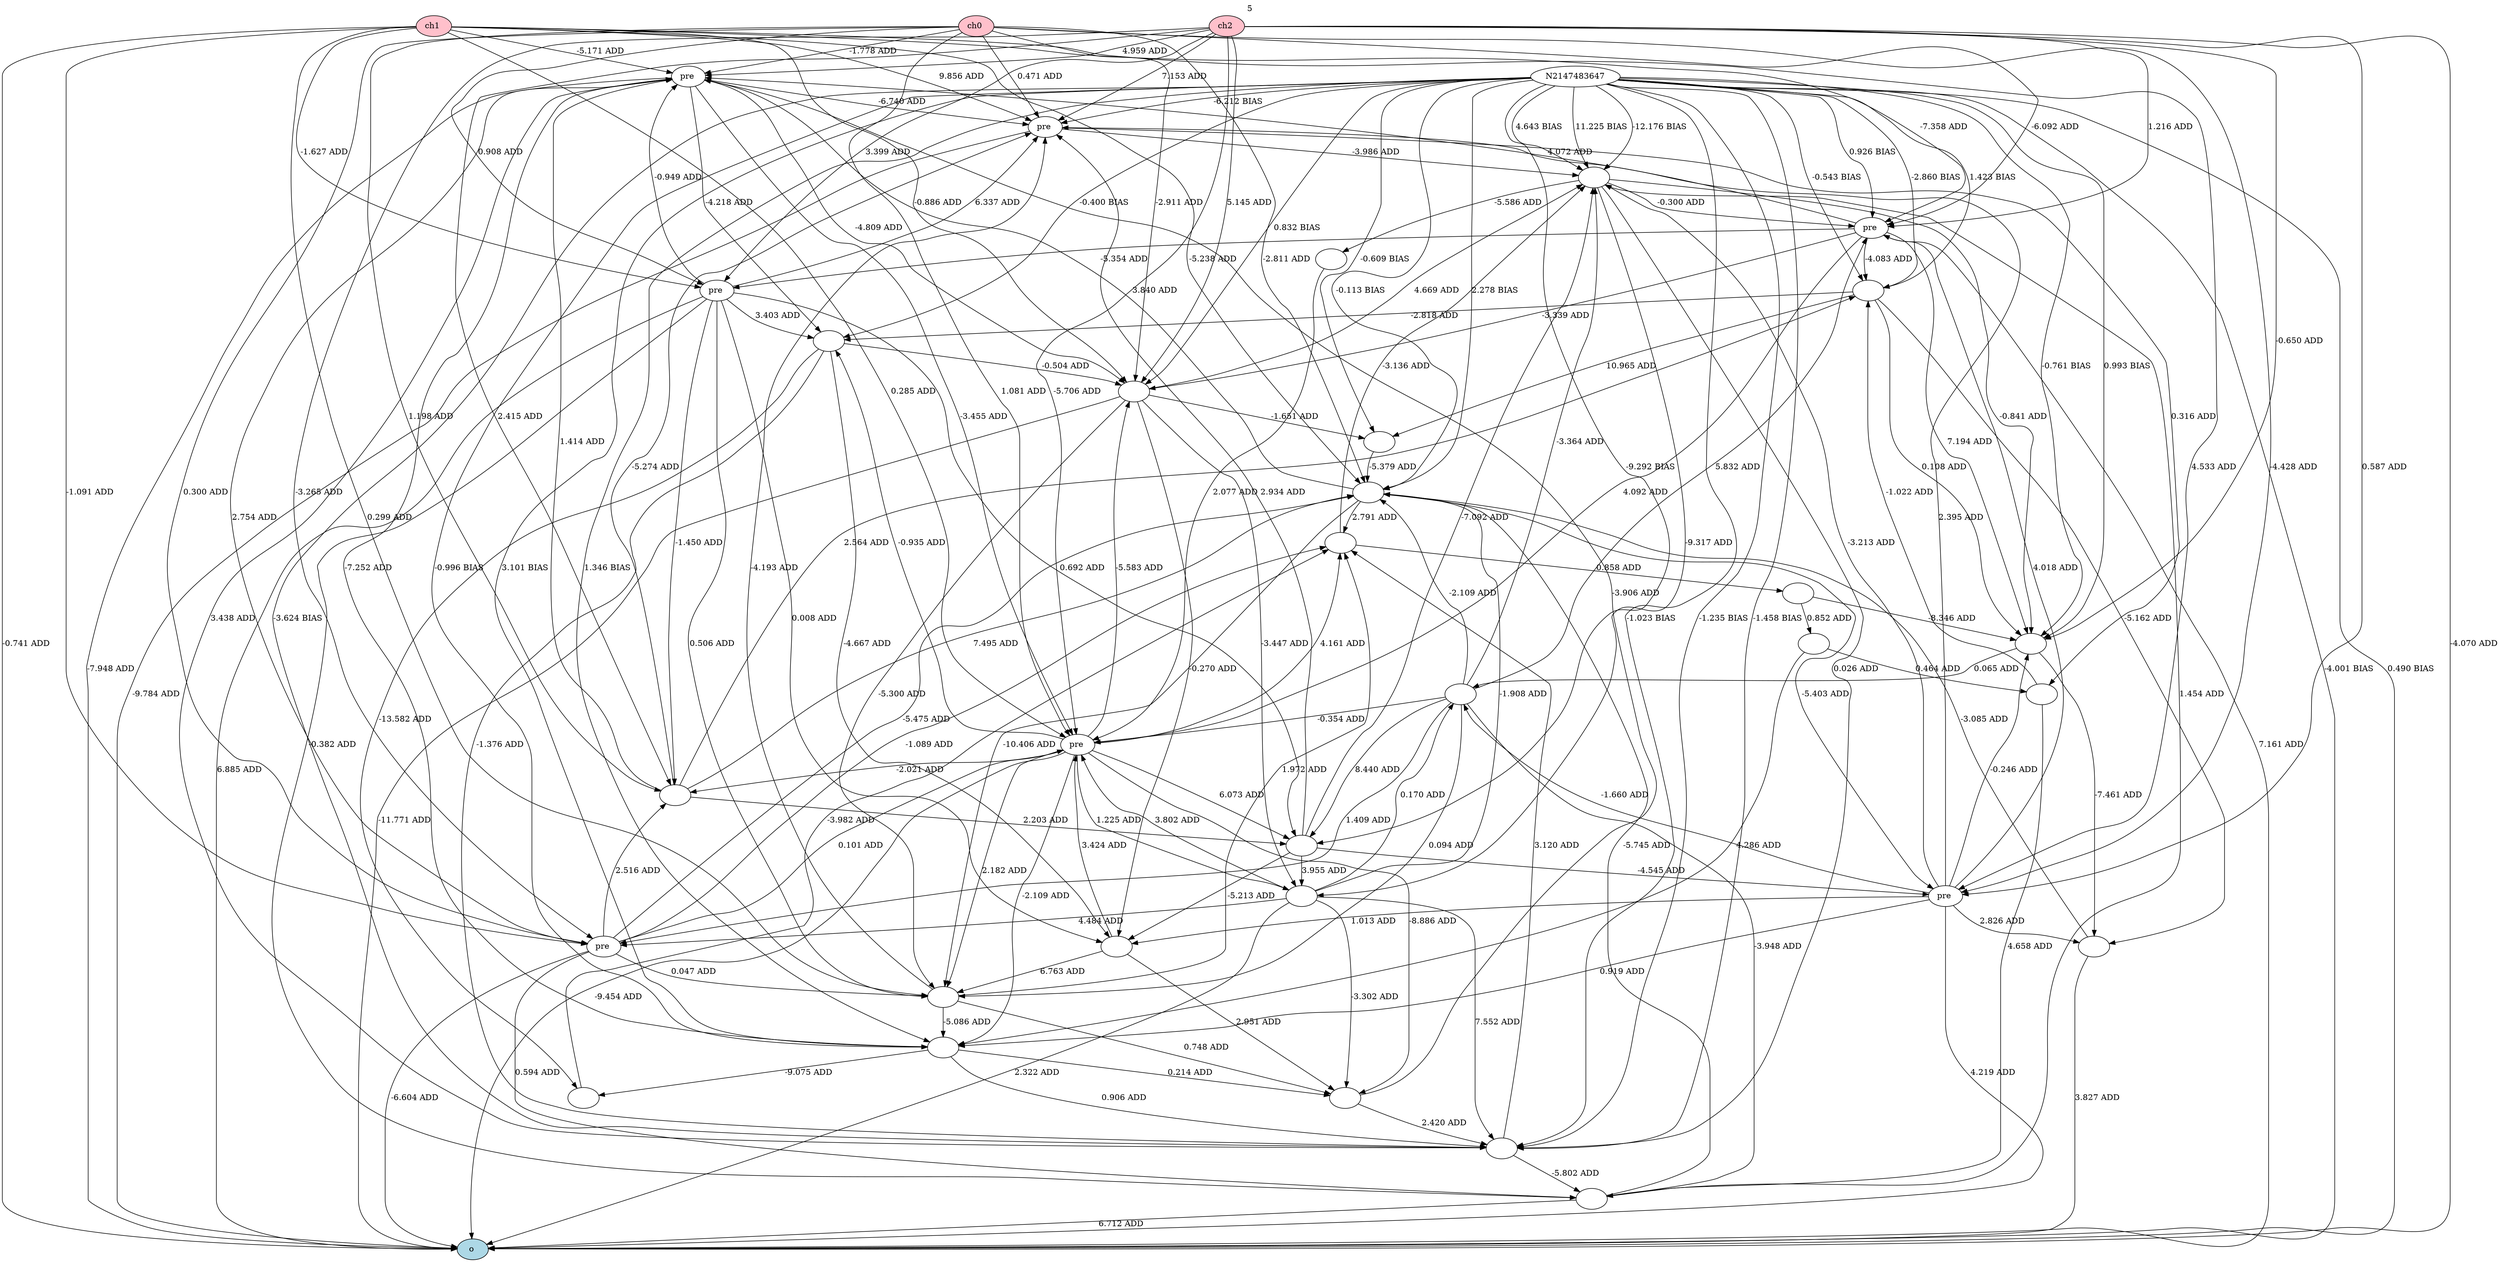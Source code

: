 digraph g {
graph [overlap="false"];
N8 -> N2 [label="-1.778 ADD"];
N8 -> N3 [label="0.908 ADD"];
N8 -> N4 [label="-6.092 ADD"];
N8 -> N6 [label="0.471 ADD"];
N8 -> N1 [label="1.081 ADD"];
N8 -> N5 [label="-4.428 ADD"];
N8 -> N7 [label="0.300 ADD"];
N9 -> N2 [label="4.959 ADD"];
N9 -> N3 [label="3.399 ADD"];
N9 -> N4 [label="1.216 ADD"];
N9 -> N6 [label="7.153 ADD"];
N9 -> N1 [label="-5.706 ADD"];
N9 -> N5 [label="0.587 ADD"];
N9 -> N7 [label="-3.265 ADD"];
N10 -> N2 [label="-5.171 ADD"];
N10 -> N3 [label="-1.627 ADD"];
N10 -> N4 [label="-7.358 ADD"];
N10 -> N6 [label="9.856 ADD"];
N10 -> N1 [label="0.285 ADD"];
N10 -> N5 [label="4.533 ADD"];
N10 -> N7 [label="-1.091 ADD"];
N2 -> N11 [label="-7.948 ADD"];
N3 -> N11 [label="6.885 ADD"];
N4 -> N11 [label="7.161 ADD"];
N6 -> N11 [label="-9.784 ADD"];
N1 -> N11 [label="-9.454 ADD"];
N5 -> N11 [label="4.219 ADD"];
N7 -> N11 [label="-6.604 ADD"];
N10 -> N754 [label="-0.886 ADD"];
N754 -> N11 [label="-11.771 ADD"];
N1 -> N754 [label="-5.583 ADD"];
N5 -> N4 [label="4.018 ADD"];
N2147483647 -> N4 [label="0.926 BIAS"];
N4 -> N754 [label="-3.339 ADD"];
N7 -> N2679 [label="2.516 ADD"];
N2679 -> N6 [label="-5.274 ADD"];
N2 -> N6 [label="-6.740 ADD"];
N2679 -> N2 [label="1.414 ADD"];
N1 -> N2679 [label="-2.021 ADD"];
N9 -> N11 [label="-4.070 ADD"];
N6 -> N6348 [label="-3.986 ADD"];
N6348 -> N4 [label="-0.300 ADD"];
N1 -> N6817 [label="-2.109 ADD"];
N6817 -> N2 [label="-7.252 ADD"];
N7 -> N1 [label="0.101 ADD"];
N5 -> N6348 [label="-3.213 ADD"];
N3 -> N6 [label="6.337 ADD"];
N2147483647 -> N6817 [label="-0.996 BIAS"];
N5 -> N10388 [label="-1.660 ADD"];
N10388 -> N4 [label="5.832 ADD"];
N4 -> N3 [label="-5.354 ADD"];
N4 -> N2 [label="4.072 ADD"];
N8 -> N2679 [label="1.198 ADD"];
N5 -> N6 [label="2.395 ADD"];
N2 -> N1 [label="-3.455 ADD"];
N5 -> N6817 [label="0.919 ADD"];
N4 -> N1 [label="4.092 ADD"];
N2147483647 -> N6 [label="-6.212 BIAS"];
N3 -> N2679 [label="-1.450 ADD"];
N2 -> N754 [label="-4.809 ADD"];
N1 -> N25198 [label="1.225 ADD"];
N25198 -> N1 [label="3.802 ADD"];
N10 -> N11 [label="-0.741 ADD"];
N2147483647 -> N754 [label="0.832 BIAS"];
N2147483647 -> N6817 [label="3.101 BIAS"];
N3 -> N29700 [label="0.506 ADD"];
N29700 -> N6817 [label="-5.086 ADD"];
N1 -> N29700 [label="2.182 ADD"];
N10388 -> N29700 [label="0.094 ADD"];
N25198 -> N10388 [label="0.170 ADD"];
N25198 -> N36476 [label="-1.908 ADD"];
N36476 -> N29700 [label="-10.406 ADD"];
N754 -> N6348 [label="4.669 ADD"];
N9 -> N754 [label="5.145 ADD"];
N2679 -> N36476 [label="7.495 ADD"];
N2147483647 -> N11 [label="-4.001 BIAS"];
N7 -> N36476 [label="-5.475 ADD"];
N1 -> N40851 [label="6.073 ADD"];
N40851 -> N25198 [label="3.955 ADD"];
N10 -> N36476 [label="-5.238 ADD"];
N10388 -> N40851 [label="8.440 ADD"];
N25198 -> N11 [label="2.322 ADD"];
N6348 -> N25198 [label="-9.317 ADD"];
N754 -> N29700 [label="-5.300 ADD"];
N3 -> N40851 [label="0.692 ADD"];
N3 -> N2 [label="-0.949 ADD"];
N10 -> N29700 [label="0.299 ADD"];
N2147483647 -> N36476 [label="-0.113 BIAS"];
N9 -> N2679 [label="2.415 ADD"];
N10388 -> N49123 [label="-3.948 ADD"];
N49123 -> N36476 [label="-5.745 ADD"];
N49123 -> N11 [label="6.712 ADD"];
N7 -> N29700 [label="0.047 ADD"];
N25198 -> N7 [label="4.484 ADD"];
N10388 -> N36476 [label="-2.109 ADD"];
N7 -> N49123 [label="0.594 ADD"];
N2147483647 -> N36476 [label="2.278 BIAS"];
N2 -> N7 [label="2.754 ADD"];
N2147483647 -> N6817 [label="1.346 BIAS"];
N10388 -> N7 [label="1.409 ADD"];
N40851 -> N6 [label="2.934 ADD"];
N2679 -> N40851 [label="2.203 ADD"];
N754 -> N25198 [label="-3.447 ADD"];
N6817 -> N71209 [label="0.906 ADD"];
N71209 -> N49123 [label="-5.802 ADD"];
N5 -> N73613 [label="1.013 ADD"];
N73613 -> N1 [label="3.424 ADD"];
N2147483647 -> N6348 [label="-12.176 BIAS"];
N2 -> N77066 [label="-4.218 ADD"];
N77066 -> N73613 [label="-4.667 ADD"];
N40851 -> N6348 [label="-7.092 ADD"];
N8 -> N754 [label="-2.911 ADD"];
N754 -> N73613 [label="-0.270 ADD"];
N40851 -> N73613 [label="-5.213 ADD"];
N3 -> N77066 [label="3.403 ADD"];
N5 -> N88972 [label="-0.246 ADD"];
N88972 -> N10388 [label="0.065 ADD"];
N2147483647 -> N71209 [label="-1.458 BIAS"];
N2147483647 -> N40851 [label="-9.292 BIAS"];
N2147483647 -> N77066 [label="-0.400 BIAS"];
N71209 -> N100417 [label="3.120 ADD"];
N100417 -> N6348 [label="-3.136 ADD"];
N29700 -> N100417 [label="1.972 ADD"];
N10388 -> N1 [label="-0.354 ADD"];
N36476 -> N2 [label="3.840 ADD"];
N49123 -> N6348 [label="1.454 ADD"];
N25198 -> N71209 [label="7.552 ADD"];
N1 -> N77066 [label="-0.935 ADD"];
N2147483647 -> N11 [label="0.490 BIAS"];
N2679 -> N123965 [label="2.564 ADD"];
N123965 -> N88972 [label="0.108 ADD"];
N4 -> N123965 [label="-4.083 ADD"];
N36476 -> N100417 [label="2.791 ADD"];
N36476 -> N5 [label="-5.403 ADD"];
N2147483647 -> N6348 [label="4.643 BIAS"];
N2147483647 -> N6348 [label="11.225 BIAS"];
N1 -> N100417 [label="4.161 ADD"];
N3 -> N73613 [label="0.008 ADD"];
N2147483647 -> N88972 [label="-0.761 BIAS"];
N77066 -> N754 [label="-0.504 ADD"];
N6348 -> N71209 [label="0.026 ADD"];
N10388 -> N6348 [label="-3.364 ADD"];
N3 -> N49123 [label="-0.382 ADD"];
N29700 -> N6 [label="-4.193 ADD"];
N7 -> N100417 [label="-1.089 ADD"];
N1 -> N151299 [label="-8.886 ADD"];
N151299 -> N71209 [label="2.420 ADD"];
N73613 -> N29700 [label="6.763 ADD"];
N73613 -> N151299 [label="2.951 ADD"];
N40851 -> N5 [label="-4.545 ADD"];
N2147483647 -> N123965 [label="-2.860 BIAS"];
N77066 -> N71209 [label="-1.376 ADD"];
N4 -> N88972 [label="7.194 ADD"];
N71209 -> N2 [label="3.438 ADD"];
N2147483647 -> N123965 [label="1.423 BIAS"];
N8 -> N36476 [label="-2.811 ADD"];
N2147483647 -> N71209 [label="-3.624 BIAS"];
N9 -> N88972 [label="-0.650 ADD"];
N123965 -> N188627 [label="-5.162 ADD"];
N188627 -> N36476 [label="-3.085 ADD"];
N6817 -> N190000 [label="-9.075 ADD"];
N190000 -> N100417 [label="-3.982 ADD"];
N6817 -> N151299 [label="0.214 ADD"];
N754 -> N197921 [label="-1.651 ADD"];
N197921 -> N36476 [label="-5.379 ADD"];
N2147483647 -> N197921 [label="-0.609 BIAS"];
N29700 -> N151299 [label="0.748 ADD"];
N151299 -> N2 [label="-3.906 ADD"];
N123965 -> N197921 [label="10.965 ADD"];
N88972 -> N188627 [label="-7.461 ADD"];
N77066 -> N190000 [label="-13.582 ADD"];
N6348 -> N206764 [label="-5.586 ADD"];
N206764 -> N1 [label="2.077 ADD"];
N2147483647 -> N88972 [label="0.993 BIAS"];
N5 -> N188627 [label="2.826 ADD"];
N100417 -> N209216 [label="0.858 ADD"];
N209216 -> N88972 [label="-8.346 ADD"];
N6348 -> N88972 [label="-0.841 ADD"];
N188627 -> N11 [label="3.827 ADD"];
N6 -> N227058 [label="0.316 ADD"];
N227058 -> N49123 [label="4.658 ADD"];
N123965 -> N77066 [label="-2.818 ADD"];
N2147483647 -> N123965 [label="-0.543 BIAS"];
N25198 -> N151299 [label="-3.302 ADD"];
N209216 -> N234595 [label="0.852 ADD"];
N234595 -> N227058 [label="0.464 ADD"];
N234595 -> N6817 [label="4.286 ADD"];
N227058 -> N123965 [label="-1.022 ADD"];
N2147483647 -> N71209 [label="-1.023 BIAS"];
N2147483647 -> N71209 [label="-1.235 BIAS"];
N1 [label="pre ",fillcolor="white",style="filled"];
N2 [label="pre ",fillcolor="white",style="filled"];
N3 [label="pre ",fillcolor="white",style="filled"];
N4 [label="pre ",fillcolor="white",style="filled"];
N5 [label="pre ",fillcolor="white",style="filled"];
N6 [label="pre ",fillcolor="white",style="filled"];
N7 [label="pre ",fillcolor="white",style="filled"];
N8 [label="ch0 ",fillcolor="pink",style="filled"];
N9 [label="ch2 ",fillcolor="pink",style="filled"];
N10 [label="ch1 ",fillcolor="pink",style="filled"];
N11 [label="o ",fillcolor="lightblue",style="filled"];
N754 [label=" ",fillcolor="white",style="filled"];
N2679 [label=" ",fillcolor="white",style="filled"];
N6348 [label=" ",fillcolor="white",style="filled"];
N6817 [label=" ",fillcolor="white",style="filled"];
N10388 [label=" ",fillcolor="white",style="filled"];
N25198 [label=" ",fillcolor="white",style="filled"];
N29700 [label=" ",fillcolor="white",style="filled"];
N36476 [label=" ",fillcolor="white",style="filled"];
N40851 [label=" ",fillcolor="white",style="filled"];
N49123 [label=" ",fillcolor="white",style="filled"];
N71209 [label=" ",fillcolor="white",style="filled"];
N73613 [label=" ",fillcolor="white",style="filled"];
N77066 [label=" ",fillcolor="white",style="filled"];
N88972 [label=" ",fillcolor="white",style="filled"];
N100417 [label=" ",fillcolor="white",style="filled"];
N123965 [label=" ",fillcolor="white",style="filled"];
N151299 [label=" ",fillcolor="white",style="filled"];
N188627 [label=" ",fillcolor="white",style="filled"];
N190000 [label=" ",fillcolor="white",style="filled"];
N197921 [label=" ",fillcolor="white",style="filled"];
N206764 [label=" ",fillcolor="white",style="filled"];
N209216 [label=" ",fillcolor="white",style="filled"];
N227058 [label=" ",fillcolor="white",style="filled"];
N234595 [label=" ",fillcolor="white",style="filled"];
{rank=min; N8; N9; N10; }
{rank=max; N11; }
labelloc="t"
label="5"
}
